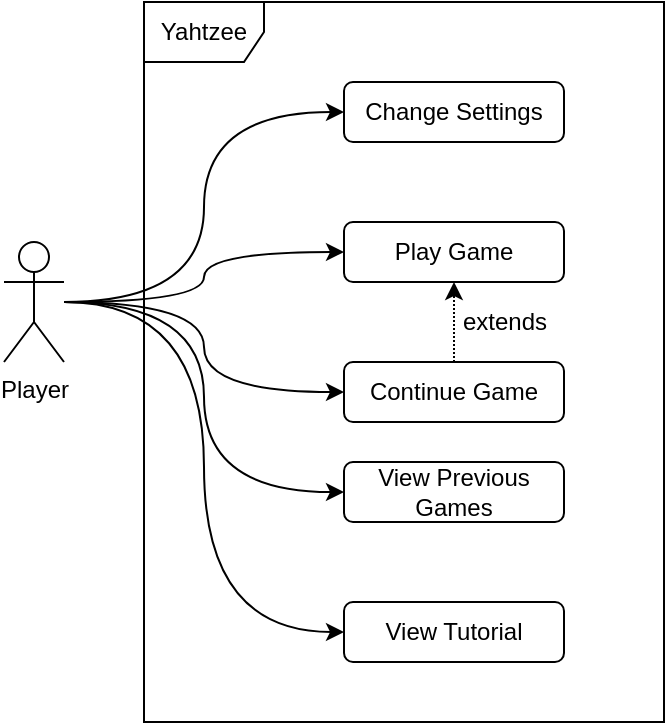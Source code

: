 <mxfile version="19.0.3" type="device"><diagram id="AcOsyodzR9KPbOk9x8OI" name="Page-1"><mxGraphModel dx="981" dy="591" grid="1" gridSize="10" guides="1" tooltips="1" connect="1" arrows="1" fold="1" page="1" pageScale="1" pageWidth="827" pageHeight="1169" math="0" shadow="0"><root><mxCell id="0"/><mxCell id="1" parent="0"/><mxCell id="gMixVVsKb1WGCwqx7Dlm-14" style="edgeStyle=orthogonalEdgeStyle;orthogonalLoop=1;jettySize=auto;html=1;entryX=0;entryY=0.5;entryDx=0;entryDy=0;curved=1;" edge="1" parent="1" source="gMixVVsKb1WGCwqx7Dlm-1" target="gMixVVsKb1WGCwqx7Dlm-3"><mxGeometry relative="1" as="geometry"/></mxCell><mxCell id="gMixVVsKb1WGCwqx7Dlm-15" style="edgeStyle=orthogonalEdgeStyle;curved=1;orthogonalLoop=1;jettySize=auto;html=1;" edge="1" parent="1" source="gMixVVsKb1WGCwqx7Dlm-1" target="gMixVVsKb1WGCwqx7Dlm-4"><mxGeometry relative="1" as="geometry"/></mxCell><mxCell id="gMixVVsKb1WGCwqx7Dlm-16" style="edgeStyle=orthogonalEdgeStyle;curved=1;orthogonalLoop=1;jettySize=auto;html=1;entryX=0;entryY=0.5;entryDx=0;entryDy=0;" edge="1" parent="1" source="gMixVVsKb1WGCwqx7Dlm-1" target="gMixVVsKb1WGCwqx7Dlm-5"><mxGeometry relative="1" as="geometry"/></mxCell><mxCell id="gMixVVsKb1WGCwqx7Dlm-17" style="edgeStyle=orthogonalEdgeStyle;curved=1;orthogonalLoop=1;jettySize=auto;html=1;entryX=0;entryY=0.5;entryDx=0;entryDy=0;" edge="1" parent="1" source="gMixVVsKb1WGCwqx7Dlm-1" target="gMixVVsKb1WGCwqx7Dlm-6"><mxGeometry relative="1" as="geometry"/></mxCell><mxCell id="gMixVVsKb1WGCwqx7Dlm-18" style="edgeStyle=orthogonalEdgeStyle;curved=1;orthogonalLoop=1;jettySize=auto;html=1;entryX=0;entryY=0.5;entryDx=0;entryDy=0;" edge="1" parent="1" source="gMixVVsKb1WGCwqx7Dlm-1" target="gMixVVsKb1WGCwqx7Dlm-7"><mxGeometry relative="1" as="geometry"/></mxCell><mxCell id="gMixVVsKb1WGCwqx7Dlm-1" value="Player" style="shape=umlActor;verticalLabelPosition=bottom;verticalAlign=top;html=1;" vertex="1" parent="1"><mxGeometry x="70" y="200" width="30" height="60" as="geometry"/></mxCell><mxCell id="gMixVVsKb1WGCwqx7Dlm-3" value="Change Settings" style="rounded=1;whiteSpace=wrap;html=1;" vertex="1" parent="1"><mxGeometry x="240" y="120" width="110" height="30" as="geometry"/></mxCell><mxCell id="gMixVVsKb1WGCwqx7Dlm-4" value="Play Game" style="rounded=1;whiteSpace=wrap;html=1;" vertex="1" parent="1"><mxGeometry x="240" y="190" width="110" height="30" as="geometry"/></mxCell><mxCell id="gMixVVsKb1WGCwqx7Dlm-10" style="edgeStyle=orthogonalEdgeStyle;rounded=0;orthogonalLoop=1;jettySize=auto;html=1;entryX=0.5;entryY=1;entryDx=0;entryDy=0;dashed=1;dashPattern=1 1;" edge="1" parent="1" source="gMixVVsKb1WGCwqx7Dlm-5" target="gMixVVsKb1WGCwqx7Dlm-4"><mxGeometry relative="1" as="geometry"/></mxCell><mxCell id="gMixVVsKb1WGCwqx7Dlm-5" value="Continue Game" style="rounded=1;whiteSpace=wrap;html=1;" vertex="1" parent="1"><mxGeometry x="240" y="260" width="110" height="30" as="geometry"/></mxCell><mxCell id="gMixVVsKb1WGCwqx7Dlm-6" value="View Previous Games" style="rounded=1;whiteSpace=wrap;html=1;" vertex="1" parent="1"><mxGeometry x="240" y="310" width="110" height="30" as="geometry"/></mxCell><mxCell id="gMixVVsKb1WGCwqx7Dlm-7" value="View Tutorial" style="rounded=1;whiteSpace=wrap;html=1;" vertex="1" parent="1"><mxGeometry x="240" y="380" width="110" height="30" as="geometry"/></mxCell><mxCell id="gMixVVsKb1WGCwqx7Dlm-11" value="extends" style="text;html=1;align=center;verticalAlign=middle;resizable=0;points=[];autosize=1;strokeColor=none;fillColor=none;" vertex="1" parent="1"><mxGeometry x="290" y="230" width="60" height="20" as="geometry"/></mxCell><mxCell id="gMixVVsKb1WGCwqx7Dlm-19" value="Yahtzee" style="shape=umlFrame;whiteSpace=wrap;html=1;" vertex="1" parent="1"><mxGeometry x="140" y="80" width="260" height="360" as="geometry"/></mxCell></root></mxGraphModel></diagram></mxfile>